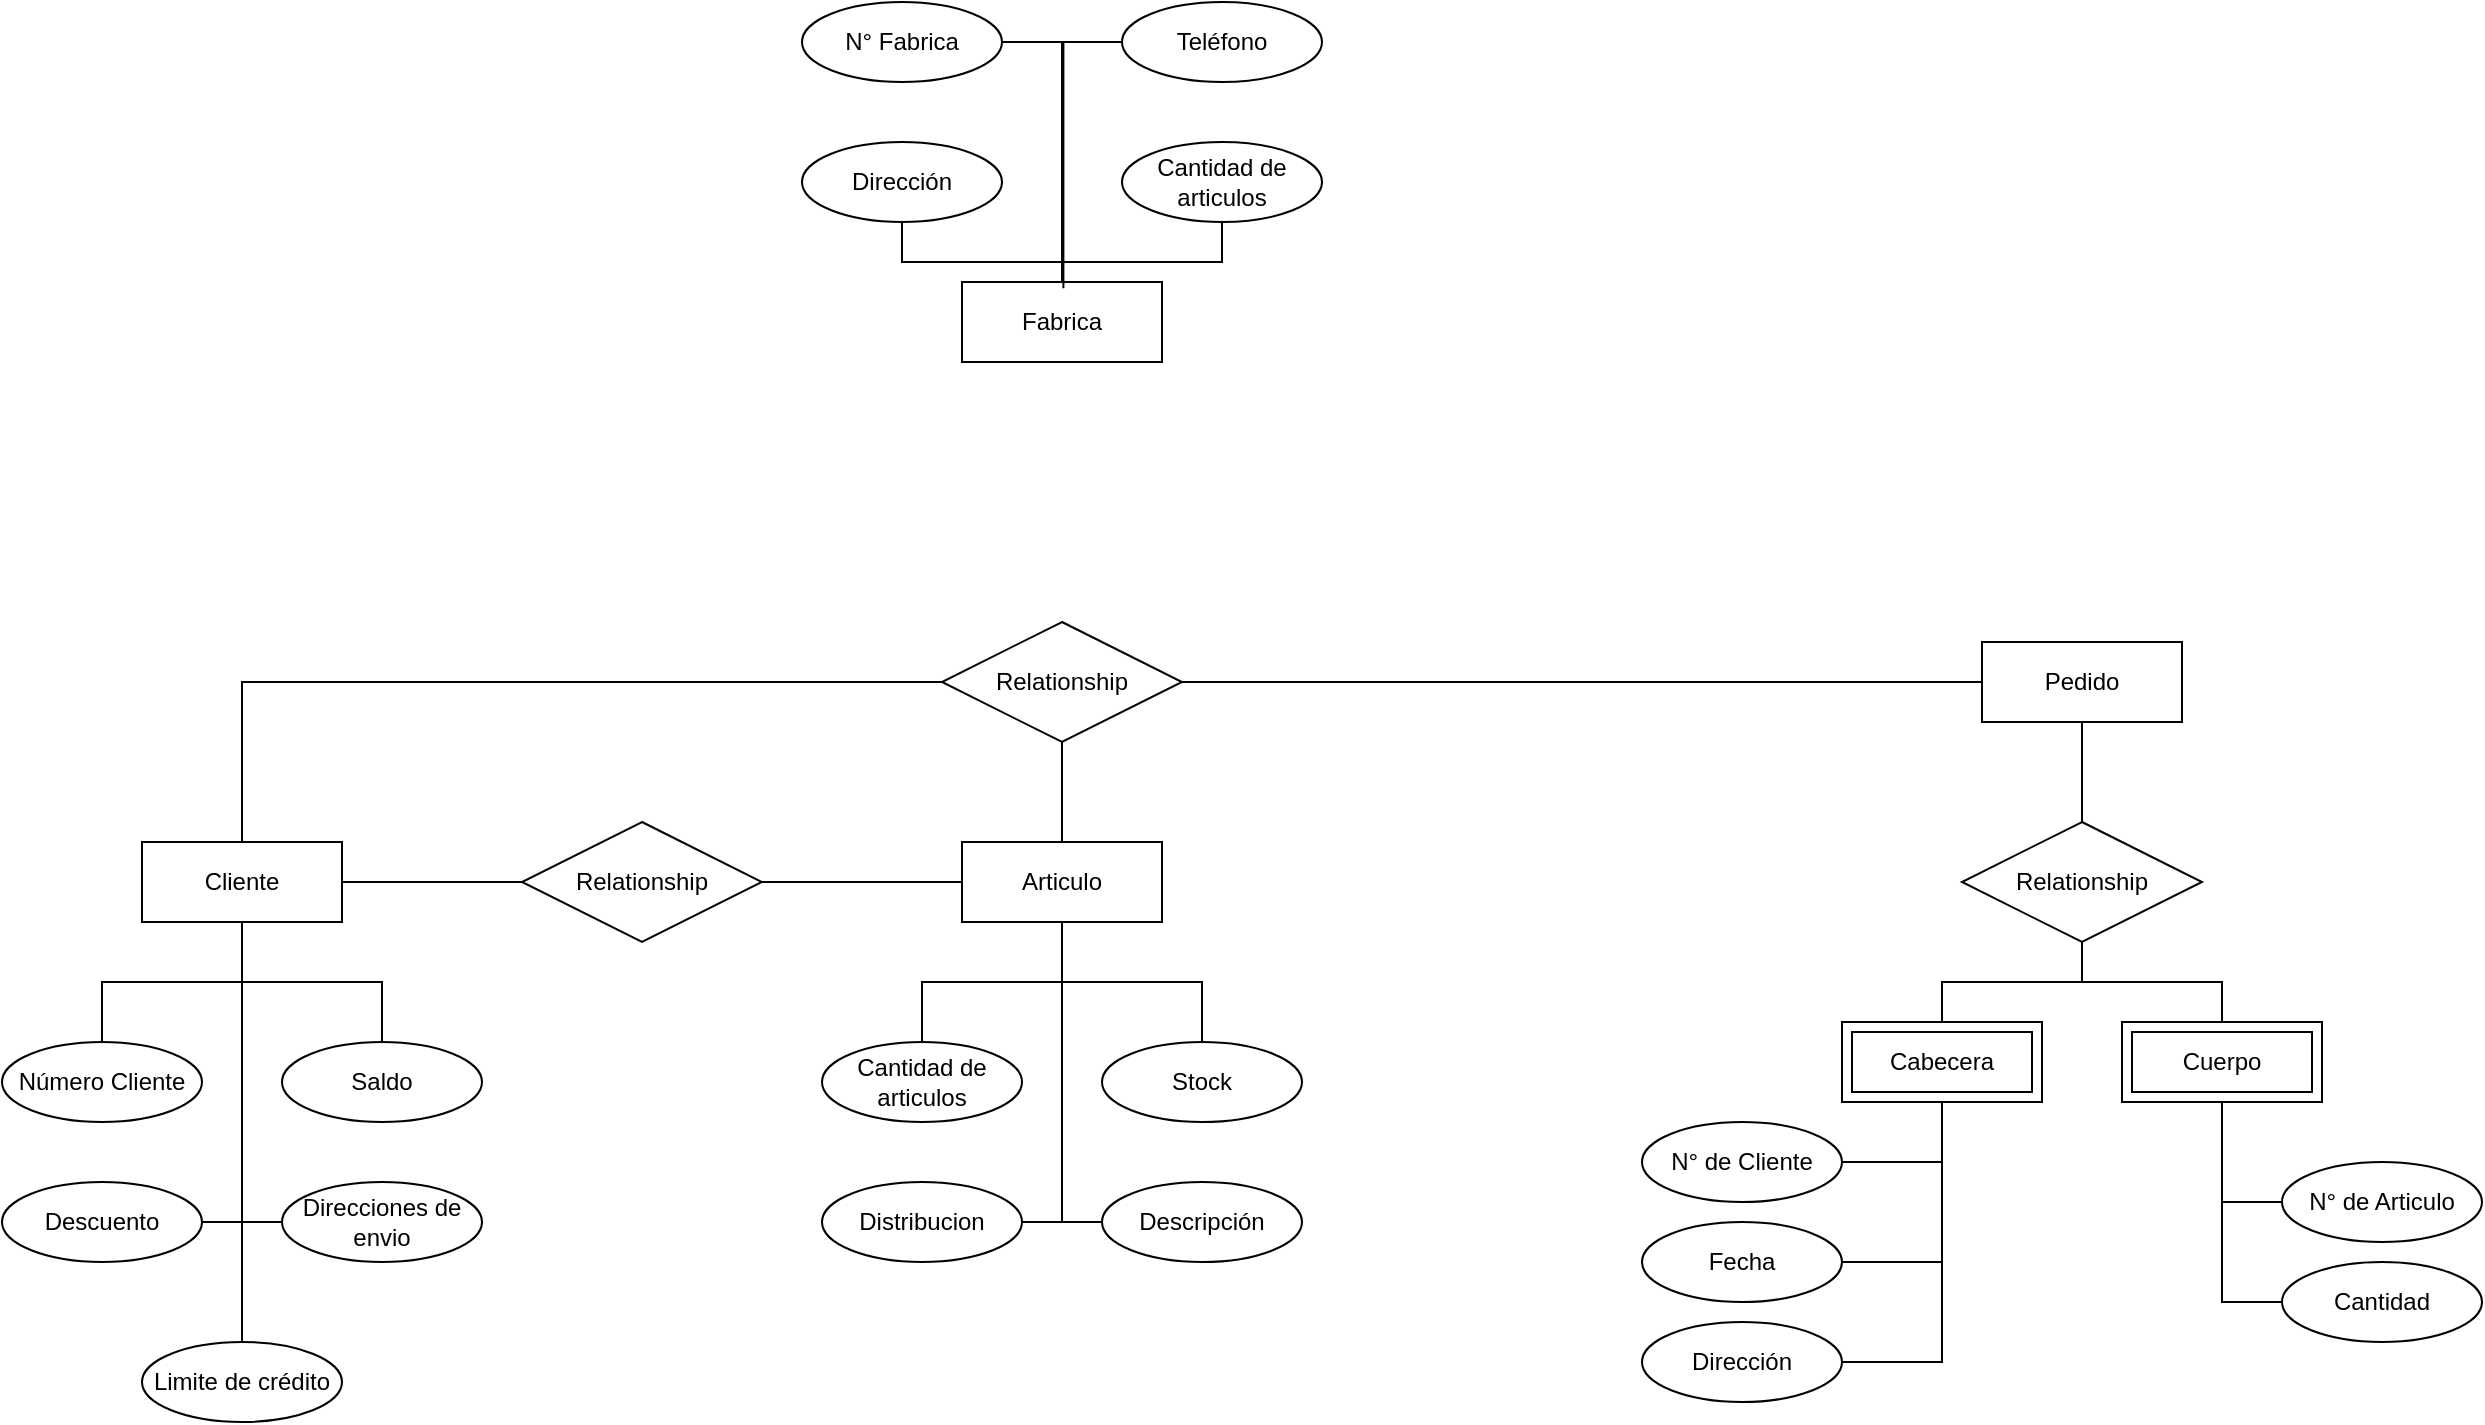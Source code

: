 <mxfile version="26.2.13">
  <diagram id="R2lEEEUBdFMjLlhIrx00" name="Page-1">
    <mxGraphModel dx="2584" dy="2043" grid="1" gridSize="10" guides="1" tooltips="1" connect="1" arrows="1" fold="1" page="1" pageScale="1" pageWidth="850" pageHeight="1100" math="0" shadow="0" extFonts="Permanent Marker^https://fonts.googleapis.com/css?family=Permanent+Marker">
      <root>
        <mxCell id="0" />
        <mxCell id="1" parent="0" />
        <mxCell id="qCwLDIvfv1qq6wKc-2Fu-94" style="edgeStyle=orthogonalEdgeStyle;shape=connector;rounded=0;orthogonalLoop=1;jettySize=auto;html=1;exitX=0.5;exitY=0;exitDx=0;exitDy=0;entryX=0.5;entryY=1;entryDx=0;entryDy=0;strokeColor=default;align=center;verticalAlign=middle;fontFamily=Helvetica;fontSize=11;fontColor=default;labelBackgroundColor=default;startFill=0;endArrow=none;" edge="1" parent="1" source="sgwD09Vucb2RuYhrBA37-1" target="qCwLDIvfv1qq6wKc-2Fu-6">
          <mxGeometry relative="1" as="geometry" />
        </mxCell>
        <mxCell id="qCwLDIvfv1qq6wKc-2Fu-95" style="edgeStyle=orthogonalEdgeStyle;shape=connector;rounded=0;orthogonalLoop=1;jettySize=auto;html=1;exitX=0.5;exitY=0;exitDx=0;exitDy=0;entryX=0.5;entryY=1;entryDx=0;entryDy=0;strokeColor=default;align=center;verticalAlign=middle;fontFamily=Helvetica;fontSize=11;fontColor=default;labelBackgroundColor=default;startFill=0;endArrow=none;" edge="1" parent="1" source="sgwD09Vucb2RuYhrBA37-1" target="qCwLDIvfv1qq6wKc-2Fu-5">
          <mxGeometry relative="1" as="geometry" />
        </mxCell>
        <mxCell id="qCwLDIvfv1qq6wKc-2Fu-96" style="edgeStyle=orthogonalEdgeStyle;shape=connector;rounded=0;orthogonalLoop=1;jettySize=auto;html=1;exitX=0.5;exitY=0;exitDx=0;exitDy=0;entryX=0;entryY=0.5;entryDx=0;entryDy=0;strokeColor=default;align=center;verticalAlign=middle;fontFamily=Helvetica;fontSize=11;fontColor=default;labelBackgroundColor=default;startFill=0;endArrow=none;" edge="1" parent="1" source="sgwD09Vucb2RuYhrBA37-1" target="sgwD09Vucb2RuYhrBA37-2">
          <mxGeometry relative="1" as="geometry" />
        </mxCell>
        <mxCell id="qCwLDIvfv1qq6wKc-2Fu-97" style="edgeStyle=orthogonalEdgeStyle;shape=connector;rounded=0;orthogonalLoop=1;jettySize=auto;html=1;exitX=0.5;exitY=0;exitDx=0;exitDy=0;entryX=1;entryY=0.5;entryDx=0;entryDy=0;strokeColor=default;align=center;verticalAlign=middle;fontFamily=Helvetica;fontSize=11;fontColor=default;labelBackgroundColor=default;startFill=0;endArrow=none;" edge="1" parent="1" source="sgwD09Vucb2RuYhrBA37-1" target="qCwLDIvfv1qq6wKc-2Fu-9">
          <mxGeometry relative="1" as="geometry" />
        </mxCell>
        <mxCell id="qCwLDIvfv1qq6wKc-2Fu-98" style="edgeStyle=orthogonalEdgeStyle;shape=connector;rounded=0;orthogonalLoop=1;jettySize=auto;html=1;exitX=0.5;exitY=0;exitDx=0;exitDy=0;entryX=0.5;entryY=1;entryDx=0;entryDy=0;strokeColor=default;align=center;verticalAlign=middle;fontFamily=Helvetica;fontSize=11;fontColor=default;labelBackgroundColor=default;startFill=0;endArrow=none;" edge="1" parent="1" source="sgwD09Vucb2RuYhrBA37-1" target="qCwLDIvfv1qq6wKc-2Fu-7">
          <mxGeometry relative="1" as="geometry" />
        </mxCell>
        <mxCell id="qCwLDIvfv1qq6wKc-2Fu-113" style="edgeStyle=orthogonalEdgeStyle;shape=connector;rounded=0;orthogonalLoop=1;jettySize=auto;html=1;exitX=0;exitY=0.5;exitDx=0;exitDy=0;entryX=0;entryY=0.5;entryDx=0;entryDy=0;strokeColor=default;align=center;verticalAlign=middle;fontFamily=Helvetica;fontSize=11;fontColor=default;labelBackgroundColor=default;startFill=0;endArrow=none;" edge="1" parent="1" source="sgwD09Vucb2RuYhrBA37-1" target="qCwLDIvfv1qq6wKc-2Fu-112">
          <mxGeometry relative="1" as="geometry" />
        </mxCell>
        <mxCell id="qCwLDIvfv1qq6wKc-2Fu-116" style="edgeStyle=orthogonalEdgeStyle;shape=connector;rounded=0;orthogonalLoop=1;jettySize=auto;html=1;exitX=0.5;exitY=1;exitDx=0;exitDy=0;entryX=0;entryY=0.5;entryDx=0;entryDy=0;strokeColor=default;align=center;verticalAlign=middle;fontFamily=Helvetica;fontSize=11;fontColor=default;labelBackgroundColor=default;startFill=0;endArrow=none;" edge="1" parent="1" source="sgwD09Vucb2RuYhrBA37-1" target="qCwLDIvfv1qq6wKc-2Fu-115">
          <mxGeometry relative="1" as="geometry" />
        </mxCell>
        <mxCell id="sgwD09Vucb2RuYhrBA37-1" value="Cliente" style="whiteSpace=wrap;html=1;align=center;direction=west;" parent="1" vertex="1">
          <mxGeometry x="-510" y="140" width="100" height="40" as="geometry" />
        </mxCell>
        <mxCell id="sgwD09Vucb2RuYhrBA37-2" value="Descuento" style="ellipse;whiteSpace=wrap;html=1;align=center;direction=west;" parent="1" vertex="1">
          <mxGeometry x="-580" y="310" width="100" height="40" as="geometry" />
        </mxCell>
        <mxCell id="qCwLDIvfv1qq6wKc-2Fu-70" style="edgeStyle=orthogonalEdgeStyle;shape=connector;rounded=0;orthogonalLoop=1;jettySize=auto;html=1;exitX=0.5;exitY=1;exitDx=0;exitDy=0;entryX=1;entryY=0.5;entryDx=0;entryDy=0;strokeColor=default;align=center;verticalAlign=middle;fontFamily=Helvetica;fontSize=11;fontColor=default;labelBackgroundColor=default;startFill=0;endArrow=none;" edge="1" parent="1" source="sgwD09Vucb2RuYhrBA37-4" target="qCwLDIvfv1qq6wKc-2Fu-65">
          <mxGeometry relative="1" as="geometry" />
        </mxCell>
        <mxCell id="qCwLDIvfv1qq6wKc-2Fu-71" style="edgeStyle=orthogonalEdgeStyle;shape=connector;rounded=0;orthogonalLoop=1;jettySize=auto;html=1;exitX=0.5;exitY=1;exitDx=0;exitDy=0;entryX=1;entryY=0.5;entryDx=0;entryDy=0;strokeColor=default;align=center;verticalAlign=middle;fontFamily=Helvetica;fontSize=11;fontColor=default;labelBackgroundColor=default;startFill=0;endArrow=none;" edge="1" parent="1" source="sgwD09Vucb2RuYhrBA37-4" target="qCwLDIvfv1qq6wKc-2Fu-66">
          <mxGeometry relative="1" as="geometry" />
        </mxCell>
        <mxCell id="qCwLDIvfv1qq6wKc-2Fu-72" style="edgeStyle=orthogonalEdgeStyle;shape=connector;rounded=0;orthogonalLoop=1;jettySize=auto;html=1;exitX=0.5;exitY=1;exitDx=0;exitDy=0;entryX=1;entryY=0.5;entryDx=0;entryDy=0;strokeColor=default;align=center;verticalAlign=middle;fontFamily=Helvetica;fontSize=11;fontColor=default;labelBackgroundColor=default;startFill=0;endArrow=none;" edge="1" parent="1" source="sgwD09Vucb2RuYhrBA37-4" target="qCwLDIvfv1qq6wKc-2Fu-64">
          <mxGeometry relative="1" as="geometry" />
        </mxCell>
        <mxCell id="sgwD09Vucb2RuYhrBA37-4" value="Cabecera" style="shape=ext;margin=3;double=1;whiteSpace=wrap;html=1;align=center;" parent="1" vertex="1">
          <mxGeometry x="340" y="230" width="100" height="40" as="geometry" />
        </mxCell>
        <mxCell id="qCwLDIvfv1qq6wKc-2Fu-18" style="edgeStyle=orthogonalEdgeStyle;shape=connector;rounded=0;orthogonalLoop=1;jettySize=auto;html=1;entryX=0.5;entryY=0;entryDx=0;entryDy=0;strokeColor=default;align=center;verticalAlign=middle;fontFamily=Helvetica;fontSize=11;fontColor=default;labelBackgroundColor=default;startFill=0;endArrow=none;" edge="1" parent="1" source="qCwLDIvfv1qq6wKc-2Fu-1" target="qCwLDIvfv1qq6wKc-2Fu-17">
          <mxGeometry relative="1" as="geometry" />
        </mxCell>
        <mxCell id="qCwLDIvfv1qq6wKc-2Fu-19" style="edgeStyle=orthogonalEdgeStyle;shape=connector;rounded=0;orthogonalLoop=1;jettySize=auto;html=1;exitX=0.5;exitY=1;exitDx=0;exitDy=0;entryX=0.5;entryY=0;entryDx=0;entryDy=0;strokeColor=default;align=center;verticalAlign=middle;fontFamily=Helvetica;fontSize=11;fontColor=default;labelBackgroundColor=default;startFill=0;endArrow=none;" edge="1" parent="1" source="qCwLDIvfv1qq6wKc-2Fu-1" target="qCwLDIvfv1qq6wKc-2Fu-16">
          <mxGeometry relative="1" as="geometry" />
        </mxCell>
        <mxCell id="qCwLDIvfv1qq6wKc-2Fu-20" style="edgeStyle=orthogonalEdgeStyle;shape=connector;rounded=0;orthogonalLoop=1;jettySize=auto;html=1;exitX=0.5;exitY=1;exitDx=0;exitDy=0;entryX=1;entryY=0.5;entryDx=0;entryDy=0;strokeColor=default;align=center;verticalAlign=middle;fontFamily=Helvetica;fontSize=11;fontColor=default;labelBackgroundColor=default;startFill=0;endArrow=none;" edge="1" parent="1" source="qCwLDIvfv1qq6wKc-2Fu-1" target="qCwLDIvfv1qq6wKc-2Fu-15">
          <mxGeometry relative="1" as="geometry" />
        </mxCell>
        <mxCell id="qCwLDIvfv1qq6wKc-2Fu-21" style="edgeStyle=orthogonalEdgeStyle;shape=connector;rounded=0;orthogonalLoop=1;jettySize=auto;html=1;exitX=0.5;exitY=1;exitDx=0;exitDy=0;entryX=0;entryY=0.5;entryDx=0;entryDy=0;strokeColor=default;align=center;verticalAlign=middle;fontFamily=Helvetica;fontSize=11;fontColor=default;labelBackgroundColor=default;startFill=0;endArrow=none;" edge="1" parent="1" source="qCwLDIvfv1qq6wKc-2Fu-1" target="qCwLDIvfv1qq6wKc-2Fu-8">
          <mxGeometry relative="1" as="geometry" />
        </mxCell>
        <mxCell id="qCwLDIvfv1qq6wKc-2Fu-117" style="edgeStyle=orthogonalEdgeStyle;shape=connector;rounded=0;orthogonalLoop=1;jettySize=auto;html=1;exitX=0.5;exitY=0;exitDx=0;exitDy=0;entryX=0.5;entryY=1;entryDx=0;entryDy=0;strokeColor=default;align=center;verticalAlign=middle;fontFamily=Helvetica;fontSize=11;fontColor=default;labelBackgroundColor=default;startFill=0;endArrow=none;" edge="1" parent="1" source="qCwLDIvfv1qq6wKc-2Fu-1" target="qCwLDIvfv1qq6wKc-2Fu-115">
          <mxGeometry relative="1" as="geometry" />
        </mxCell>
        <mxCell id="qCwLDIvfv1qq6wKc-2Fu-1" value="Articulo" style="whiteSpace=wrap;html=1;align=center;" vertex="1" parent="1">
          <mxGeometry x="-100" y="140" width="100" height="40" as="geometry" />
        </mxCell>
        <mxCell id="qCwLDIvfv1qq6wKc-2Fu-2" value="Pedido" style="whiteSpace=wrap;html=1;align=center;" vertex="1" parent="1">
          <mxGeometry x="410" y="40" width="100" height="40" as="geometry" />
        </mxCell>
        <mxCell id="qCwLDIvfv1qq6wKc-2Fu-73" style="edgeStyle=orthogonalEdgeStyle;shape=connector;rounded=0;orthogonalLoop=1;jettySize=auto;html=1;exitX=0.5;exitY=1;exitDx=0;exitDy=0;entryX=0;entryY=0.5;entryDx=0;entryDy=0;strokeColor=default;align=center;verticalAlign=middle;fontFamily=Helvetica;fontSize=11;fontColor=default;labelBackgroundColor=default;startFill=0;endArrow=none;" edge="1" parent="1" source="qCwLDIvfv1qq6wKc-2Fu-4" target="qCwLDIvfv1qq6wKc-2Fu-68">
          <mxGeometry relative="1" as="geometry" />
        </mxCell>
        <mxCell id="qCwLDIvfv1qq6wKc-2Fu-74" style="edgeStyle=orthogonalEdgeStyle;shape=connector;rounded=0;orthogonalLoop=1;jettySize=auto;html=1;exitX=0.5;exitY=1;exitDx=0;exitDy=0;entryX=0;entryY=0.5;entryDx=0;entryDy=0;strokeColor=default;align=center;verticalAlign=middle;fontFamily=Helvetica;fontSize=11;fontColor=default;labelBackgroundColor=default;startFill=0;endArrow=none;" edge="1" parent="1" source="qCwLDIvfv1qq6wKc-2Fu-4" target="qCwLDIvfv1qq6wKc-2Fu-69">
          <mxGeometry relative="1" as="geometry" />
        </mxCell>
        <mxCell id="qCwLDIvfv1qq6wKc-2Fu-4" value="Cuerpo" style="shape=ext;margin=3;double=1;whiteSpace=wrap;html=1;align=center;" vertex="1" parent="1">
          <mxGeometry x="480" y="230" width="100" height="40" as="geometry" />
        </mxCell>
        <mxCell id="qCwLDIvfv1qq6wKc-2Fu-5" value="Saldo" style="ellipse;whiteSpace=wrap;html=1;align=center;direction=west;" vertex="1" parent="1">
          <mxGeometry x="-440" y="240" width="100" height="40" as="geometry" />
        </mxCell>
        <mxCell id="qCwLDIvfv1qq6wKc-2Fu-6" value="Número Cliente" style="ellipse;whiteSpace=wrap;html=1;align=center;direction=west;" vertex="1" parent="1">
          <mxGeometry x="-580" y="240" width="100" height="40" as="geometry" />
        </mxCell>
        <mxCell id="qCwLDIvfv1qq6wKc-2Fu-7" value="Limite de crédito" style="ellipse;whiteSpace=wrap;html=1;align=center;direction=west;" vertex="1" parent="1">
          <mxGeometry x="-510" y="390" width="100" height="40" as="geometry" />
        </mxCell>
        <mxCell id="qCwLDIvfv1qq6wKc-2Fu-8" value="Descripción" style="ellipse;whiteSpace=wrap;html=1;align=center;" vertex="1" parent="1">
          <mxGeometry x="-30" y="310" width="100" height="40" as="geometry" />
        </mxCell>
        <mxCell id="qCwLDIvfv1qq6wKc-2Fu-9" value="Direcciones de envio" style="ellipse;whiteSpace=wrap;html=1;align=center;direction=west;" vertex="1" parent="1">
          <mxGeometry x="-440" y="310" width="100" height="40" as="geometry" />
        </mxCell>
        <mxCell id="qCwLDIvfv1qq6wKc-2Fu-15" value="Distribucion" style="ellipse;whiteSpace=wrap;html=1;align=center;" vertex="1" parent="1">
          <mxGeometry x="-170" y="310" width="100" height="40" as="geometry" />
        </mxCell>
        <mxCell id="qCwLDIvfv1qq6wKc-2Fu-16" value="Stock" style="ellipse;whiteSpace=wrap;html=1;align=center;" vertex="1" parent="1">
          <mxGeometry x="-30" y="240" width="100" height="40" as="geometry" />
        </mxCell>
        <mxCell id="qCwLDIvfv1qq6wKc-2Fu-17" value="Cantidad de articulos" style="ellipse;whiteSpace=wrap;html=1;align=center;" vertex="1" parent="1">
          <mxGeometry x="-170" y="240" width="100" height="40" as="geometry" />
        </mxCell>
        <mxCell id="qCwLDIvfv1qq6wKc-2Fu-109" style="edgeStyle=orthogonalEdgeStyle;shape=connector;rounded=0;orthogonalLoop=1;jettySize=auto;html=1;exitX=1;exitY=0.5;exitDx=0;exitDy=0;entryX=0.5;entryY=0;entryDx=0;entryDy=0;strokeColor=default;align=center;verticalAlign=middle;fontFamily=Helvetica;fontSize=11;fontColor=default;labelBackgroundColor=default;startFill=0;endArrow=none;" edge="1" parent="1" source="qCwLDIvfv1qq6wKc-2Fu-22" target="qCwLDIvfv1qq6wKc-2Fu-30">
          <mxGeometry relative="1" as="geometry" />
        </mxCell>
        <mxCell id="qCwLDIvfv1qq6wKc-2Fu-22" value="N° Fabrica" style="ellipse;whiteSpace=wrap;html=1;align=center;" vertex="1" parent="1">
          <mxGeometry x="-180" y="-280" width="100" height="40" as="geometry" />
        </mxCell>
        <mxCell id="qCwLDIvfv1qq6wKc-2Fu-23" value="Teléfono" style="ellipse;whiteSpace=wrap;html=1;align=center;" vertex="1" parent="1">
          <mxGeometry x="-20" y="-280" width="100" height="40" as="geometry" />
        </mxCell>
        <mxCell id="qCwLDIvfv1qq6wKc-2Fu-106" style="edgeStyle=orthogonalEdgeStyle;shape=connector;rounded=0;orthogonalLoop=1;jettySize=auto;html=1;exitX=0.5;exitY=1;exitDx=0;exitDy=0;entryX=0.5;entryY=0;entryDx=0;entryDy=0;strokeColor=default;align=center;verticalAlign=middle;fontFamily=Helvetica;fontSize=11;fontColor=default;labelBackgroundColor=default;startFill=0;endArrow=none;" edge="1" parent="1" source="qCwLDIvfv1qq6wKc-2Fu-24" target="qCwLDIvfv1qq6wKc-2Fu-30">
          <mxGeometry relative="1" as="geometry">
            <Array as="points">
              <mxPoint x="-130" y="-150" />
              <mxPoint x="-50" y="-150" />
            </Array>
          </mxGeometry>
        </mxCell>
        <mxCell id="qCwLDIvfv1qq6wKc-2Fu-24" value="Dirección" style="ellipse;whiteSpace=wrap;html=1;align=center;" vertex="1" parent="1">
          <mxGeometry x="-180" y="-210" width="100" height="40" as="geometry" />
        </mxCell>
        <mxCell id="qCwLDIvfv1qq6wKc-2Fu-30" value="Fabrica" style="whiteSpace=wrap;html=1;align=center;" vertex="1" parent="1">
          <mxGeometry x="-100" y="-140" width="100" height="40" as="geometry" />
        </mxCell>
        <mxCell id="qCwLDIvfv1qq6wKc-2Fu-108" style="edgeStyle=orthogonalEdgeStyle;shape=connector;rounded=0;orthogonalLoop=1;jettySize=auto;html=1;exitX=0.5;exitY=1;exitDx=0;exitDy=0;entryX=0.5;entryY=0;entryDx=0;entryDy=0;strokeColor=default;align=center;verticalAlign=middle;fontFamily=Helvetica;fontSize=11;fontColor=default;labelBackgroundColor=default;startFill=0;endArrow=none;" edge="1" parent="1" source="qCwLDIvfv1qq6wKc-2Fu-62" target="qCwLDIvfv1qq6wKc-2Fu-30">
          <mxGeometry relative="1" as="geometry">
            <Array as="points">
              <mxPoint x="30" y="-150" />
              <mxPoint x="-50" y="-150" />
            </Array>
          </mxGeometry>
        </mxCell>
        <mxCell id="qCwLDIvfv1qq6wKc-2Fu-62" value="Cantidad de articulos" style="ellipse;whiteSpace=wrap;html=1;align=center;" vertex="1" parent="1">
          <mxGeometry x="-20" y="-210" width="100" height="40" as="geometry" />
        </mxCell>
        <mxCell id="qCwLDIvfv1qq6wKc-2Fu-64" value="Dirección" style="ellipse;whiteSpace=wrap;html=1;align=center;" vertex="1" parent="1">
          <mxGeometry x="240" y="380" width="100" height="40" as="geometry" />
        </mxCell>
        <mxCell id="qCwLDIvfv1qq6wKc-2Fu-65" value="N° de Cliente" style="ellipse;whiteSpace=wrap;html=1;align=center;" vertex="1" parent="1">
          <mxGeometry x="240" y="280" width="100" height="40" as="geometry" />
        </mxCell>
        <mxCell id="qCwLDIvfv1qq6wKc-2Fu-66" value="Fecha" style="ellipse;whiteSpace=wrap;html=1;align=center;" vertex="1" parent="1">
          <mxGeometry x="240" y="330" width="100" height="40" as="geometry" />
        </mxCell>
        <mxCell id="qCwLDIvfv1qq6wKc-2Fu-68" value="N° de Articulo" style="ellipse;whiteSpace=wrap;html=1;align=center;" vertex="1" parent="1">
          <mxGeometry x="560" y="300" width="100" height="40" as="geometry" />
        </mxCell>
        <mxCell id="qCwLDIvfv1qq6wKc-2Fu-69" value="Cantidad" style="ellipse;whiteSpace=wrap;html=1;align=center;" vertex="1" parent="1">
          <mxGeometry x="560" y="350" width="100" height="40" as="geometry" />
        </mxCell>
        <mxCell id="qCwLDIvfv1qq6wKc-2Fu-102" style="edgeStyle=orthogonalEdgeStyle;shape=connector;rounded=0;orthogonalLoop=1;jettySize=auto;html=1;exitX=0.5;exitY=1;exitDx=0;exitDy=0;entryX=0.5;entryY=0;entryDx=0;entryDy=0;strokeColor=default;align=center;verticalAlign=middle;fontFamily=Helvetica;fontSize=11;fontColor=default;labelBackgroundColor=default;startFill=0;endArrow=none;" edge="1" parent="1" source="qCwLDIvfv1qq6wKc-2Fu-90" target="sgwD09Vucb2RuYhrBA37-4">
          <mxGeometry relative="1" as="geometry" />
        </mxCell>
        <mxCell id="qCwLDIvfv1qq6wKc-2Fu-103" style="edgeStyle=orthogonalEdgeStyle;shape=connector;rounded=0;orthogonalLoop=1;jettySize=auto;html=1;exitX=0.5;exitY=1;exitDx=0;exitDy=0;entryX=0.5;entryY=0;entryDx=0;entryDy=0;strokeColor=default;align=center;verticalAlign=middle;fontFamily=Helvetica;fontSize=11;fontColor=default;labelBackgroundColor=default;startFill=0;endArrow=none;" edge="1" parent="1" source="qCwLDIvfv1qq6wKc-2Fu-90" target="qCwLDIvfv1qq6wKc-2Fu-4">
          <mxGeometry relative="1" as="geometry" />
        </mxCell>
        <mxCell id="qCwLDIvfv1qq6wKc-2Fu-104" style="edgeStyle=orthogonalEdgeStyle;shape=connector;rounded=0;orthogonalLoop=1;jettySize=auto;html=1;exitX=0.5;exitY=0;exitDx=0;exitDy=0;entryX=0.5;entryY=1;entryDx=0;entryDy=0;strokeColor=default;align=center;verticalAlign=middle;fontFamily=Helvetica;fontSize=11;fontColor=default;labelBackgroundColor=default;startFill=0;endArrow=none;" edge="1" parent="1" source="qCwLDIvfv1qq6wKc-2Fu-90" target="qCwLDIvfv1qq6wKc-2Fu-2">
          <mxGeometry relative="1" as="geometry" />
        </mxCell>
        <mxCell id="qCwLDIvfv1qq6wKc-2Fu-90" value="Relationship" style="shape=rhombus;perimeter=rhombusPerimeter;whiteSpace=wrap;html=1;align=center;" vertex="1" parent="1">
          <mxGeometry x="400" y="130" width="120" height="60" as="geometry" />
        </mxCell>
        <mxCell id="qCwLDIvfv1qq6wKc-2Fu-110" style="edgeStyle=orthogonalEdgeStyle;shape=connector;rounded=0;orthogonalLoop=1;jettySize=auto;html=1;exitX=0;exitY=0.5;exitDx=0;exitDy=0;entryX=0.507;entryY=0.079;entryDx=0;entryDy=0;entryPerimeter=0;strokeColor=default;align=center;verticalAlign=middle;fontFamily=Helvetica;fontSize=11;fontColor=default;labelBackgroundColor=default;startFill=0;endArrow=none;" edge="1" parent="1" source="qCwLDIvfv1qq6wKc-2Fu-23" target="qCwLDIvfv1qq6wKc-2Fu-30">
          <mxGeometry relative="1" as="geometry" />
        </mxCell>
        <mxCell id="qCwLDIvfv1qq6wKc-2Fu-114" style="edgeStyle=orthogonalEdgeStyle;shape=connector;rounded=0;orthogonalLoop=1;jettySize=auto;html=1;exitX=1;exitY=0.5;exitDx=0;exitDy=0;entryX=0;entryY=0.5;entryDx=0;entryDy=0;strokeColor=default;align=center;verticalAlign=middle;fontFamily=Helvetica;fontSize=11;fontColor=default;labelBackgroundColor=default;startFill=0;endArrow=none;" edge="1" parent="1" source="qCwLDIvfv1qq6wKc-2Fu-112" target="qCwLDIvfv1qq6wKc-2Fu-1">
          <mxGeometry relative="1" as="geometry" />
        </mxCell>
        <mxCell id="qCwLDIvfv1qq6wKc-2Fu-112" value="Relationship" style="shape=rhombus;perimeter=rhombusPerimeter;whiteSpace=wrap;html=1;align=center;" vertex="1" parent="1">
          <mxGeometry x="-320" y="130" width="120" height="60" as="geometry" />
        </mxCell>
        <mxCell id="qCwLDIvfv1qq6wKc-2Fu-118" style="edgeStyle=orthogonalEdgeStyle;shape=connector;rounded=0;orthogonalLoop=1;jettySize=auto;html=1;exitX=1;exitY=0.5;exitDx=0;exitDy=0;entryX=0;entryY=0.5;entryDx=0;entryDy=0;strokeColor=default;align=center;verticalAlign=middle;fontFamily=Helvetica;fontSize=11;fontColor=default;labelBackgroundColor=default;startFill=0;endArrow=none;" edge="1" parent="1" source="qCwLDIvfv1qq6wKc-2Fu-115" target="qCwLDIvfv1qq6wKc-2Fu-2">
          <mxGeometry relative="1" as="geometry" />
        </mxCell>
        <mxCell id="qCwLDIvfv1qq6wKc-2Fu-115" value="Relationship" style="shape=rhombus;perimeter=rhombusPerimeter;whiteSpace=wrap;html=1;align=center;" vertex="1" parent="1">
          <mxGeometry x="-110" y="30" width="120" height="60" as="geometry" />
        </mxCell>
      </root>
    </mxGraphModel>
  </diagram>
</mxfile>
